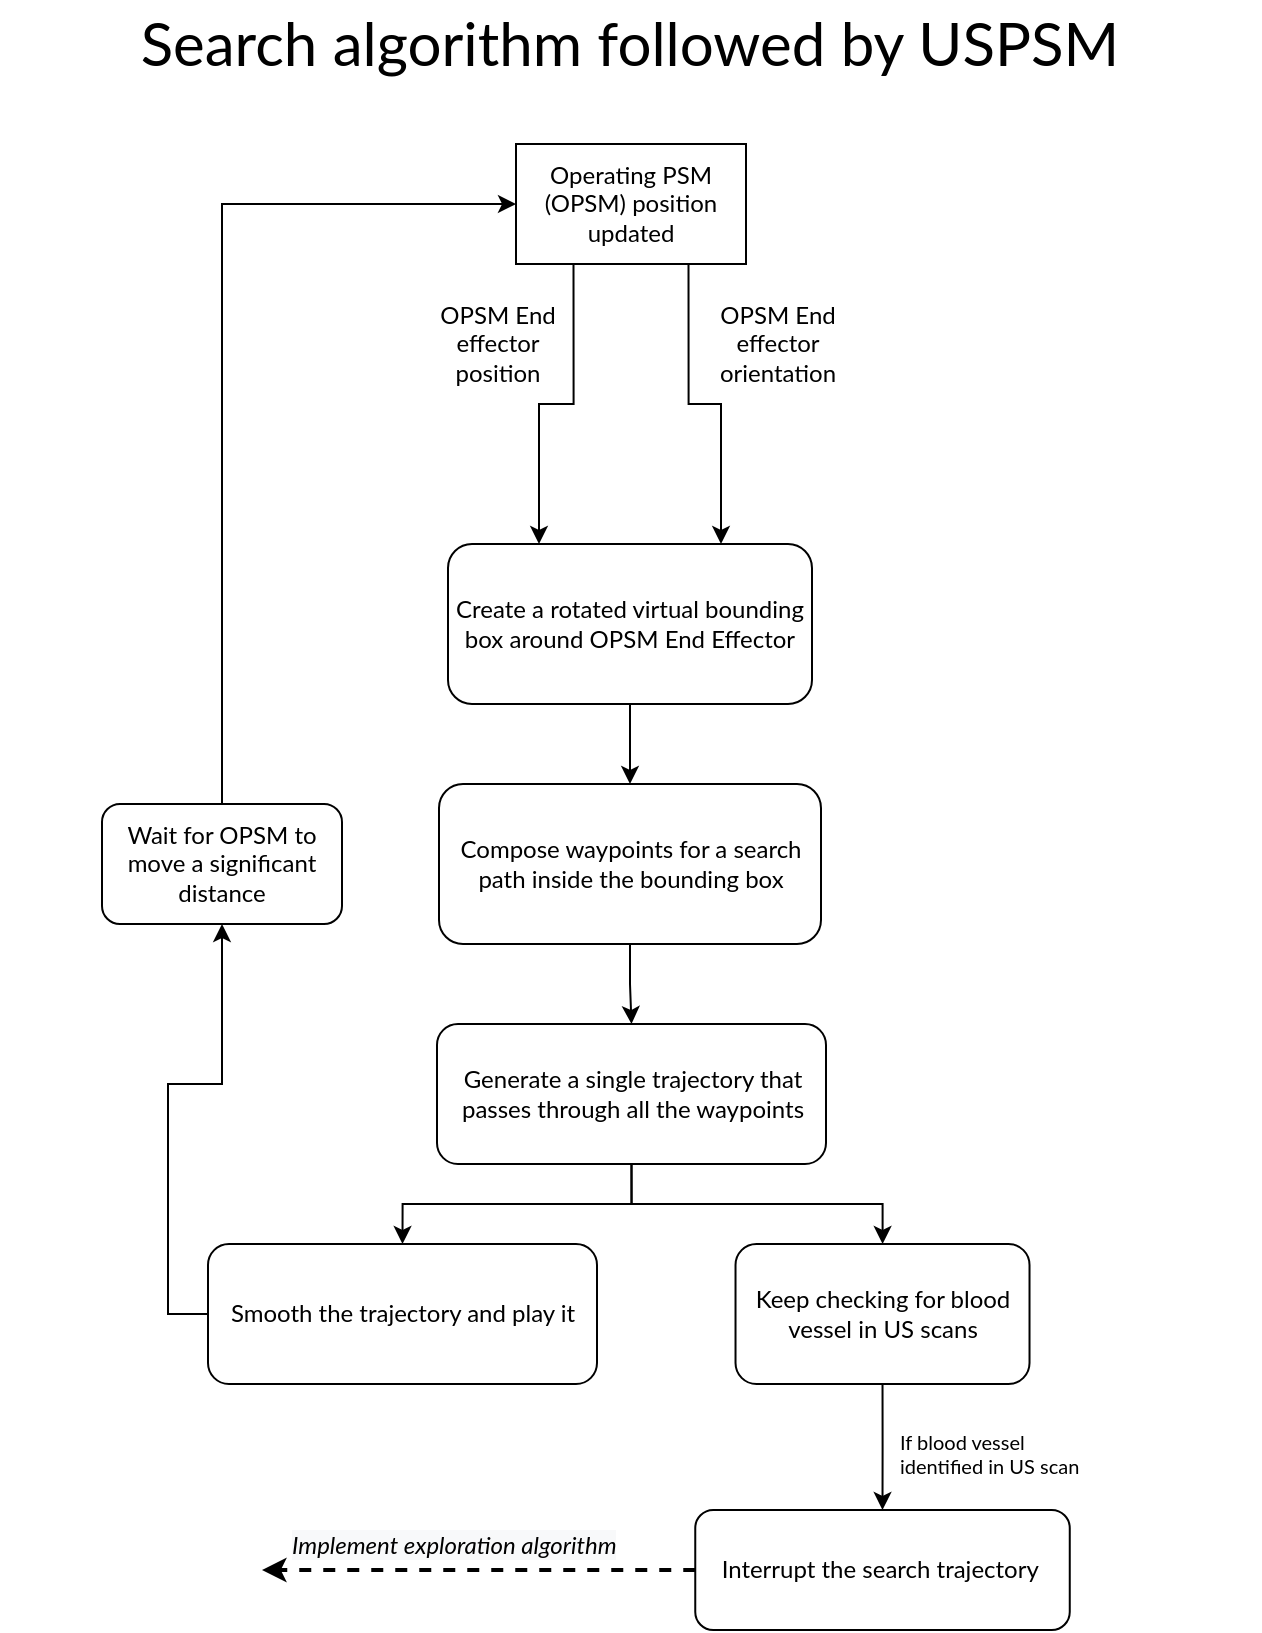 <mxfile version="14.4.9" type="device"><diagram id="YQb46rctFUjoQ0_tlImR" name="Page-1"><mxGraphModel dx="1186" dy="697" grid="1" gridSize="10" guides="1" tooltips="1" connect="1" arrows="1" fold="1" page="1" pageScale="1" pageWidth="850" pageHeight="1100" math="0" shadow="0"><root><mxCell id="0"/><mxCell id="1" parent="0"/><mxCell id="pxh-uIaBA36GsvbN-CBO-18" style="edgeStyle=orthogonalEdgeStyle;rounded=0;orthogonalLoop=1;jettySize=auto;html=1;exitX=0.5;exitY=1;exitDx=0;exitDy=0;fontFamily=Lato;fontSource=https%3A%2F%2Ffonts.googleapis.com%2Fcss%3Ffamily%3DLato;" edge="1" parent="1" source="pxh-uIaBA36GsvbN-CBO-1" target="pxh-uIaBA36GsvbN-CBO-10"><mxGeometry relative="1" as="geometry"/></mxCell><mxCell id="pxh-uIaBA36GsvbN-CBO-1" value="Create a rotated virtual bounding box around OPSM End Effector" style="rounded=1;whiteSpace=wrap;html=1;fontFamily=Lato;fontSource=https%3A%2F%2Ffonts.googleapis.com%2Fcss%3Ffamily%3DLato;" vertex="1" parent="1"><mxGeometry x="323" y="360" width="182" height="80" as="geometry"/></mxCell><mxCell id="pxh-uIaBA36GsvbN-CBO-7" style="edgeStyle=orthogonalEdgeStyle;rounded=0;orthogonalLoop=1;jettySize=auto;html=1;exitX=0.25;exitY=1;exitDx=0;exitDy=0;entryX=0.25;entryY=0;entryDx=0;entryDy=0;fontFamily=Lato;fontSource=https%3A%2F%2Ffonts.googleapis.com%2Fcss%3Ffamily%3DLato;" edge="1" parent="1" source="pxh-uIaBA36GsvbN-CBO-3" target="pxh-uIaBA36GsvbN-CBO-1"><mxGeometry relative="1" as="geometry"/></mxCell><mxCell id="pxh-uIaBA36GsvbN-CBO-8" style="edgeStyle=orthogonalEdgeStyle;rounded=0;orthogonalLoop=1;jettySize=auto;html=1;exitX=0.75;exitY=1;exitDx=0;exitDy=0;entryX=0.75;entryY=0;entryDx=0;entryDy=0;fontFamily=Lato;fontSource=https%3A%2F%2Ffonts.googleapis.com%2Fcss%3Ffamily%3DLato;" edge="1" parent="1" source="pxh-uIaBA36GsvbN-CBO-3" target="pxh-uIaBA36GsvbN-CBO-1"><mxGeometry relative="1" as="geometry"/></mxCell><mxCell id="pxh-uIaBA36GsvbN-CBO-3" value="Operating PSM (OPSM) position updated" style="rounded=0;whiteSpace=wrap;html=1;fontFamily=Lato;fontSource=https%3A%2F%2Ffonts.googleapis.com%2Fcss%3Ffamily%3DLato;" vertex="1" parent="1"><mxGeometry x="357" y="160" width="115" height="60" as="geometry"/></mxCell><mxCell id="pxh-uIaBA36GsvbN-CBO-6" value="OPSM End effector position" style="text;html=1;strokeColor=none;fillColor=none;align=center;verticalAlign=middle;whiteSpace=wrap;rounded=0;fontFamily=Lato;fontSource=https%3A%2F%2Ffonts.googleapis.com%2Fcss%3Ffamily%3DLato;" vertex="1" parent="1"><mxGeometry x="313" y="240" width="70" height="40" as="geometry"/></mxCell><mxCell id="pxh-uIaBA36GsvbN-CBO-9" value="OPSM End effector orientation" style="text;html=1;strokeColor=none;fillColor=none;align=center;verticalAlign=middle;whiteSpace=wrap;rounded=0;fontFamily=Lato;fontSource=https%3A%2F%2Ffonts.googleapis.com%2Fcss%3Ffamily%3DLato;" vertex="1" parent="1"><mxGeometry x="453" y="240" width="70" height="40" as="geometry"/></mxCell><mxCell id="pxh-uIaBA36GsvbN-CBO-19" style="edgeStyle=orthogonalEdgeStyle;rounded=0;orthogonalLoop=1;jettySize=auto;html=1;exitX=0.5;exitY=1;exitDx=0;exitDy=0;entryX=0.5;entryY=0;entryDx=0;entryDy=0;fontFamily=Lato;fontSource=https%3A%2F%2Ffonts.googleapis.com%2Fcss%3Ffamily%3DLato;" edge="1" parent="1" source="pxh-uIaBA36GsvbN-CBO-10" target="pxh-uIaBA36GsvbN-CBO-11"><mxGeometry relative="1" as="geometry"/></mxCell><mxCell id="pxh-uIaBA36GsvbN-CBO-10" value="Compose waypoints for a search path inside the bounding box" style="rounded=1;whiteSpace=wrap;html=1;fontFamily=Lato;fontSource=https%3A%2F%2Ffonts.googleapis.com%2Fcss%3Ffamily%3DLato;" vertex="1" parent="1"><mxGeometry x="318.5" y="480" width="191" height="80" as="geometry"/></mxCell><mxCell id="pxh-uIaBA36GsvbN-CBO-20" style="edgeStyle=orthogonalEdgeStyle;rounded=0;orthogonalLoop=1;jettySize=auto;html=1;entryX=0.5;entryY=0;entryDx=0;entryDy=0;fontFamily=Lato;fontSource=https%3A%2F%2Ffonts.googleapis.com%2Fcss%3Ffamily%3DLato;" edge="1" parent="1" source="pxh-uIaBA36GsvbN-CBO-11" target="pxh-uIaBA36GsvbN-CBO-13"><mxGeometry relative="1" as="geometry"/></mxCell><mxCell id="pxh-uIaBA36GsvbN-CBO-21" style="edgeStyle=orthogonalEdgeStyle;rounded=0;orthogonalLoop=1;jettySize=auto;html=1;exitX=0.5;exitY=1;exitDx=0;exitDy=0;fontFamily=Lato;fontSource=https%3A%2F%2Ffonts.googleapis.com%2Fcss%3Ffamily%3DLato;" edge="1" parent="1" source="pxh-uIaBA36GsvbN-CBO-11" target="pxh-uIaBA36GsvbN-CBO-14"><mxGeometry relative="1" as="geometry"/></mxCell><mxCell id="pxh-uIaBA36GsvbN-CBO-11" value="Generate a single trajectory that passes through all the waypoints" style="rounded=1;whiteSpace=wrap;html=1;fontFamily=Lato;fontSource=https%3A%2F%2Ffonts.googleapis.com%2Fcss%3Ffamily%3DLato;" vertex="1" parent="1"><mxGeometry x="317.5" y="600" width="194.5" height="70" as="geometry"/></mxCell><mxCell id="pxh-uIaBA36GsvbN-CBO-12" value="Interrupt the search trajectory&amp;nbsp;" style="rounded=1;whiteSpace=wrap;html=1;fontFamily=Lato;fontSource=https%3A%2F%2Ffonts.googleapis.com%2Fcss%3Ffamily%3DLato;" vertex="1" parent="1"><mxGeometry x="446.63" y="843" width="187.25" height="60" as="geometry"/></mxCell><mxCell id="pxh-uIaBA36GsvbN-CBO-26" style="edgeStyle=orthogonalEdgeStyle;rounded=0;orthogonalLoop=1;jettySize=auto;html=1;exitX=0;exitY=0.5;exitDx=0;exitDy=0;entryX=0.5;entryY=1;entryDx=0;entryDy=0;fontFamily=Lato;fontSource=https%3A%2F%2Ffonts.googleapis.com%2Fcss%3Ffamily%3DLato;fontSize=12;" edge="1" parent="1" source="pxh-uIaBA36GsvbN-CBO-13" target="pxh-uIaBA36GsvbN-CBO-25"><mxGeometry relative="1" as="geometry"/></mxCell><mxCell id="pxh-uIaBA36GsvbN-CBO-13" value="Smooth the trajectory and play it" style="rounded=1;whiteSpace=wrap;html=1;fontFamily=Lato;fontSource=https%3A%2F%2Ffonts.googleapis.com%2Fcss%3Ffamily%3DLato;" vertex="1" parent="1"><mxGeometry x="203" y="710" width="194.5" height="70" as="geometry"/></mxCell><mxCell id="pxh-uIaBA36GsvbN-CBO-22" style="edgeStyle=orthogonalEdgeStyle;rounded=0;orthogonalLoop=1;jettySize=auto;html=1;exitX=0.5;exitY=1;exitDx=0;exitDy=0;fontFamily=Lato;fontSource=https%3A%2F%2Ffonts.googleapis.com%2Fcss%3Ffamily%3DLato;" edge="1" parent="1" source="pxh-uIaBA36GsvbN-CBO-14" target="pxh-uIaBA36GsvbN-CBO-12"><mxGeometry relative="1" as="geometry"/></mxCell><mxCell id="pxh-uIaBA36GsvbN-CBO-14" value="Keep checking for blood vessel in US scans" style="rounded=1;whiteSpace=wrap;html=1;fontFamily=Lato;fontSource=https%3A%2F%2Ffonts.googleapis.com%2Fcss%3Ffamily%3DLato;" vertex="1" parent="1"><mxGeometry x="466.76" y="710" width="147" height="70" as="geometry"/></mxCell><mxCell id="pxh-uIaBA36GsvbN-CBO-16" value="If blood vessel identified in US scan" style="text;html=1;strokeColor=none;fillColor=none;align=left;verticalAlign=middle;whiteSpace=wrap;rounded=0;fontSize=10;fontFamily=Lato;fontSource=https%3A%2F%2Ffonts.googleapis.com%2Fcss%3Ffamily%3DLato;" vertex="1" parent="1"><mxGeometry x="547" y="784" width="100" height="60" as="geometry"/></mxCell><mxCell id="pxh-uIaBA36GsvbN-CBO-24" value="&lt;font style=&quot;font-size: 30px&quot;&gt;Search algorithm followed by USPSM&lt;/font&gt;" style="text;html=1;strokeColor=none;fillColor=none;align=center;verticalAlign=middle;whiteSpace=wrap;rounded=0;fontSize=10;fontFamily=Lato;fontSource=https%3A%2F%2Ffonts.googleapis.com%2Fcss%3Ffamily%3DLato;" vertex="1" parent="1"><mxGeometry x="99" y="88" width="630" height="40" as="geometry"/></mxCell><mxCell id="pxh-uIaBA36GsvbN-CBO-27" style="edgeStyle=orthogonalEdgeStyle;rounded=0;orthogonalLoop=1;jettySize=auto;html=1;entryX=0;entryY=0.5;entryDx=0;entryDy=0;fontFamily=Lato;fontSource=https%3A%2F%2Ffonts.googleapis.com%2Fcss%3Ffamily%3DLato;fontSize=12;" edge="1" parent="1" source="pxh-uIaBA36GsvbN-CBO-25" target="pxh-uIaBA36GsvbN-CBO-3"><mxGeometry relative="1" as="geometry"><Array as="points"><mxPoint x="210" y="190"/></Array></mxGeometry></mxCell><mxCell id="pxh-uIaBA36GsvbN-CBO-25" value="Wait for OPSM to move a significant distance" style="rounded=1;whiteSpace=wrap;html=1;fontFamily=Lato;fontSource=https%3A%2F%2Ffonts.googleapis.com%2Fcss%3Ffamily%3DLato;fontSize=12;align=center;" vertex="1" parent="1"><mxGeometry x="150" y="490" width="120" height="60" as="geometry"/></mxCell><mxCell id="pxh-uIaBA36GsvbN-CBO-29" value="" style="endArrow=classic;html=1;fontFamily=Lato;fontSource=https%3A%2F%2Ffonts.googleapis.com%2Fcss%3Ffamily%3DLato;fontSize=12;exitX=0;exitY=0.5;exitDx=0;exitDy=0;strokeWidth=2;dashed=1;" edge="1" parent="1" source="pxh-uIaBA36GsvbN-CBO-12"><mxGeometry width="50" height="50" relative="1" as="geometry"><mxPoint x="425.25" y="880.5" as="sourcePoint"/><mxPoint x="230" y="873" as="targetPoint"/></mxGeometry></mxCell><mxCell id="pxh-uIaBA36GsvbN-CBO-30" value="&lt;meta charset=&quot;utf-8&quot;&gt;&lt;span style=&quot;color: rgb(0, 0, 0); font-family: lato; font-size: 12px; font-weight: 400; letter-spacing: normal; text-align: center; text-indent: 0px; text-transform: none; word-spacing: 0px; background-color: rgb(248, 249, 250); display: inline; float: none;&quot;&gt;Implement exploration algorithm&lt;/span&gt;" style="text;whiteSpace=wrap;html=1;fontSize=12;fontFamily=Lato;fontStyle=2" vertex="1" parent="1"><mxGeometry x="243" y="847" width="200" height="30" as="geometry"/></mxCell></root></mxGraphModel></diagram></mxfile>